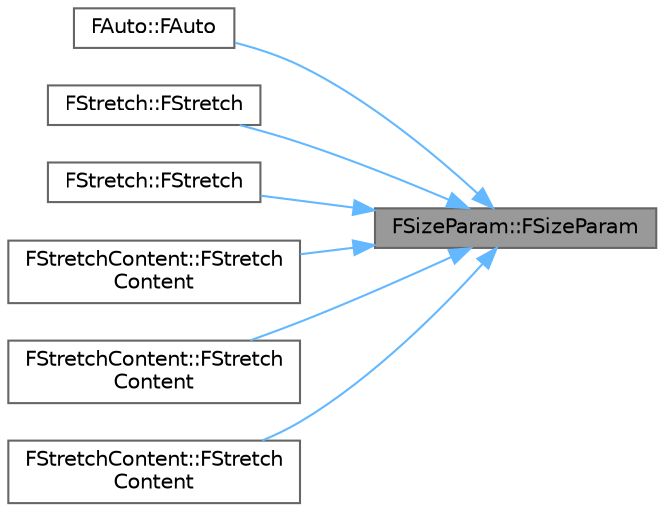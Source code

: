 digraph "FSizeParam::FSizeParam"
{
 // INTERACTIVE_SVG=YES
 // LATEX_PDF_SIZE
  bgcolor="transparent";
  edge [fontname=Helvetica,fontsize=10,labelfontname=Helvetica,labelfontsize=10];
  node [fontname=Helvetica,fontsize=10,shape=box,height=0.2,width=0.4];
  rankdir="RL";
  Node1 [id="Node000001",label="FSizeParam::FSizeParam",height=0.2,width=0.4,color="gray40", fillcolor="grey60", style="filled", fontcolor="black",tooltip="Hidden constructor."];
  Node1 -> Node2 [id="edge1_Node000001_Node000002",dir="back",color="steelblue1",style="solid",tooltip=" "];
  Node2 [id="Node000002",label="FAuto::FAuto",height=0.2,width=0.4,color="grey40", fillcolor="white", style="filled",URL="$d5/d85/structFAuto.html#a0d8647c643eaf58e5e819e8ae13c3f44",tooltip=" "];
  Node1 -> Node3 [id="edge2_Node000001_Node000003",dir="back",color="steelblue1",style="solid",tooltip=" "];
  Node3 [id="Node000003",label="FStretch::FStretch",height=0.2,width=0.4,color="grey40", fillcolor="white", style="filled",URL="$d3/d8b/structFStretch.html#ace5d542f43eaa401d322c4c13adebc6e",tooltip=" "];
  Node1 -> Node4 [id="edge3_Node000001_Node000004",dir="back",color="steelblue1",style="solid",tooltip=" "];
  Node4 [id="Node000004",label="FStretch::FStretch",height=0.2,width=0.4,color="grey40", fillcolor="white", style="filled",URL="$d3/d8b/structFStretch.html#a6aba70ef16aea7f385eb8f877635db36",tooltip=" "];
  Node1 -> Node5 [id="edge4_Node000001_Node000005",dir="back",color="steelblue1",style="solid",tooltip=" "];
  Node5 [id="Node000005",label="FStretchContent::FStretch\lContent",height=0.2,width=0.4,color="grey40", fillcolor="white", style="filled",URL="$db/d27/structFStretchContent.html#ab29e57c08754812c4d9258394506c653",tooltip=" "];
  Node1 -> Node6 [id="edge5_Node000001_Node000006",dir="back",color="steelblue1",style="solid",tooltip=" "];
  Node6 [id="Node000006",label="FStretchContent::FStretch\lContent",height=0.2,width=0.4,color="grey40", fillcolor="white", style="filled",URL="$db/d27/structFStretchContent.html#aa1fbee51a05d6f0911eeb473830a725d",tooltip=" "];
  Node1 -> Node7 [id="edge6_Node000001_Node000007",dir="back",color="steelblue1",style="solid",tooltip=" "];
  Node7 [id="Node000007",label="FStretchContent::FStretch\lContent",height=0.2,width=0.4,color="grey40", fillcolor="white", style="filled",URL="$db/d27/structFStretchContent.html#a30176b988ea4905b76549ea6877cfa32",tooltip=" "];
}
